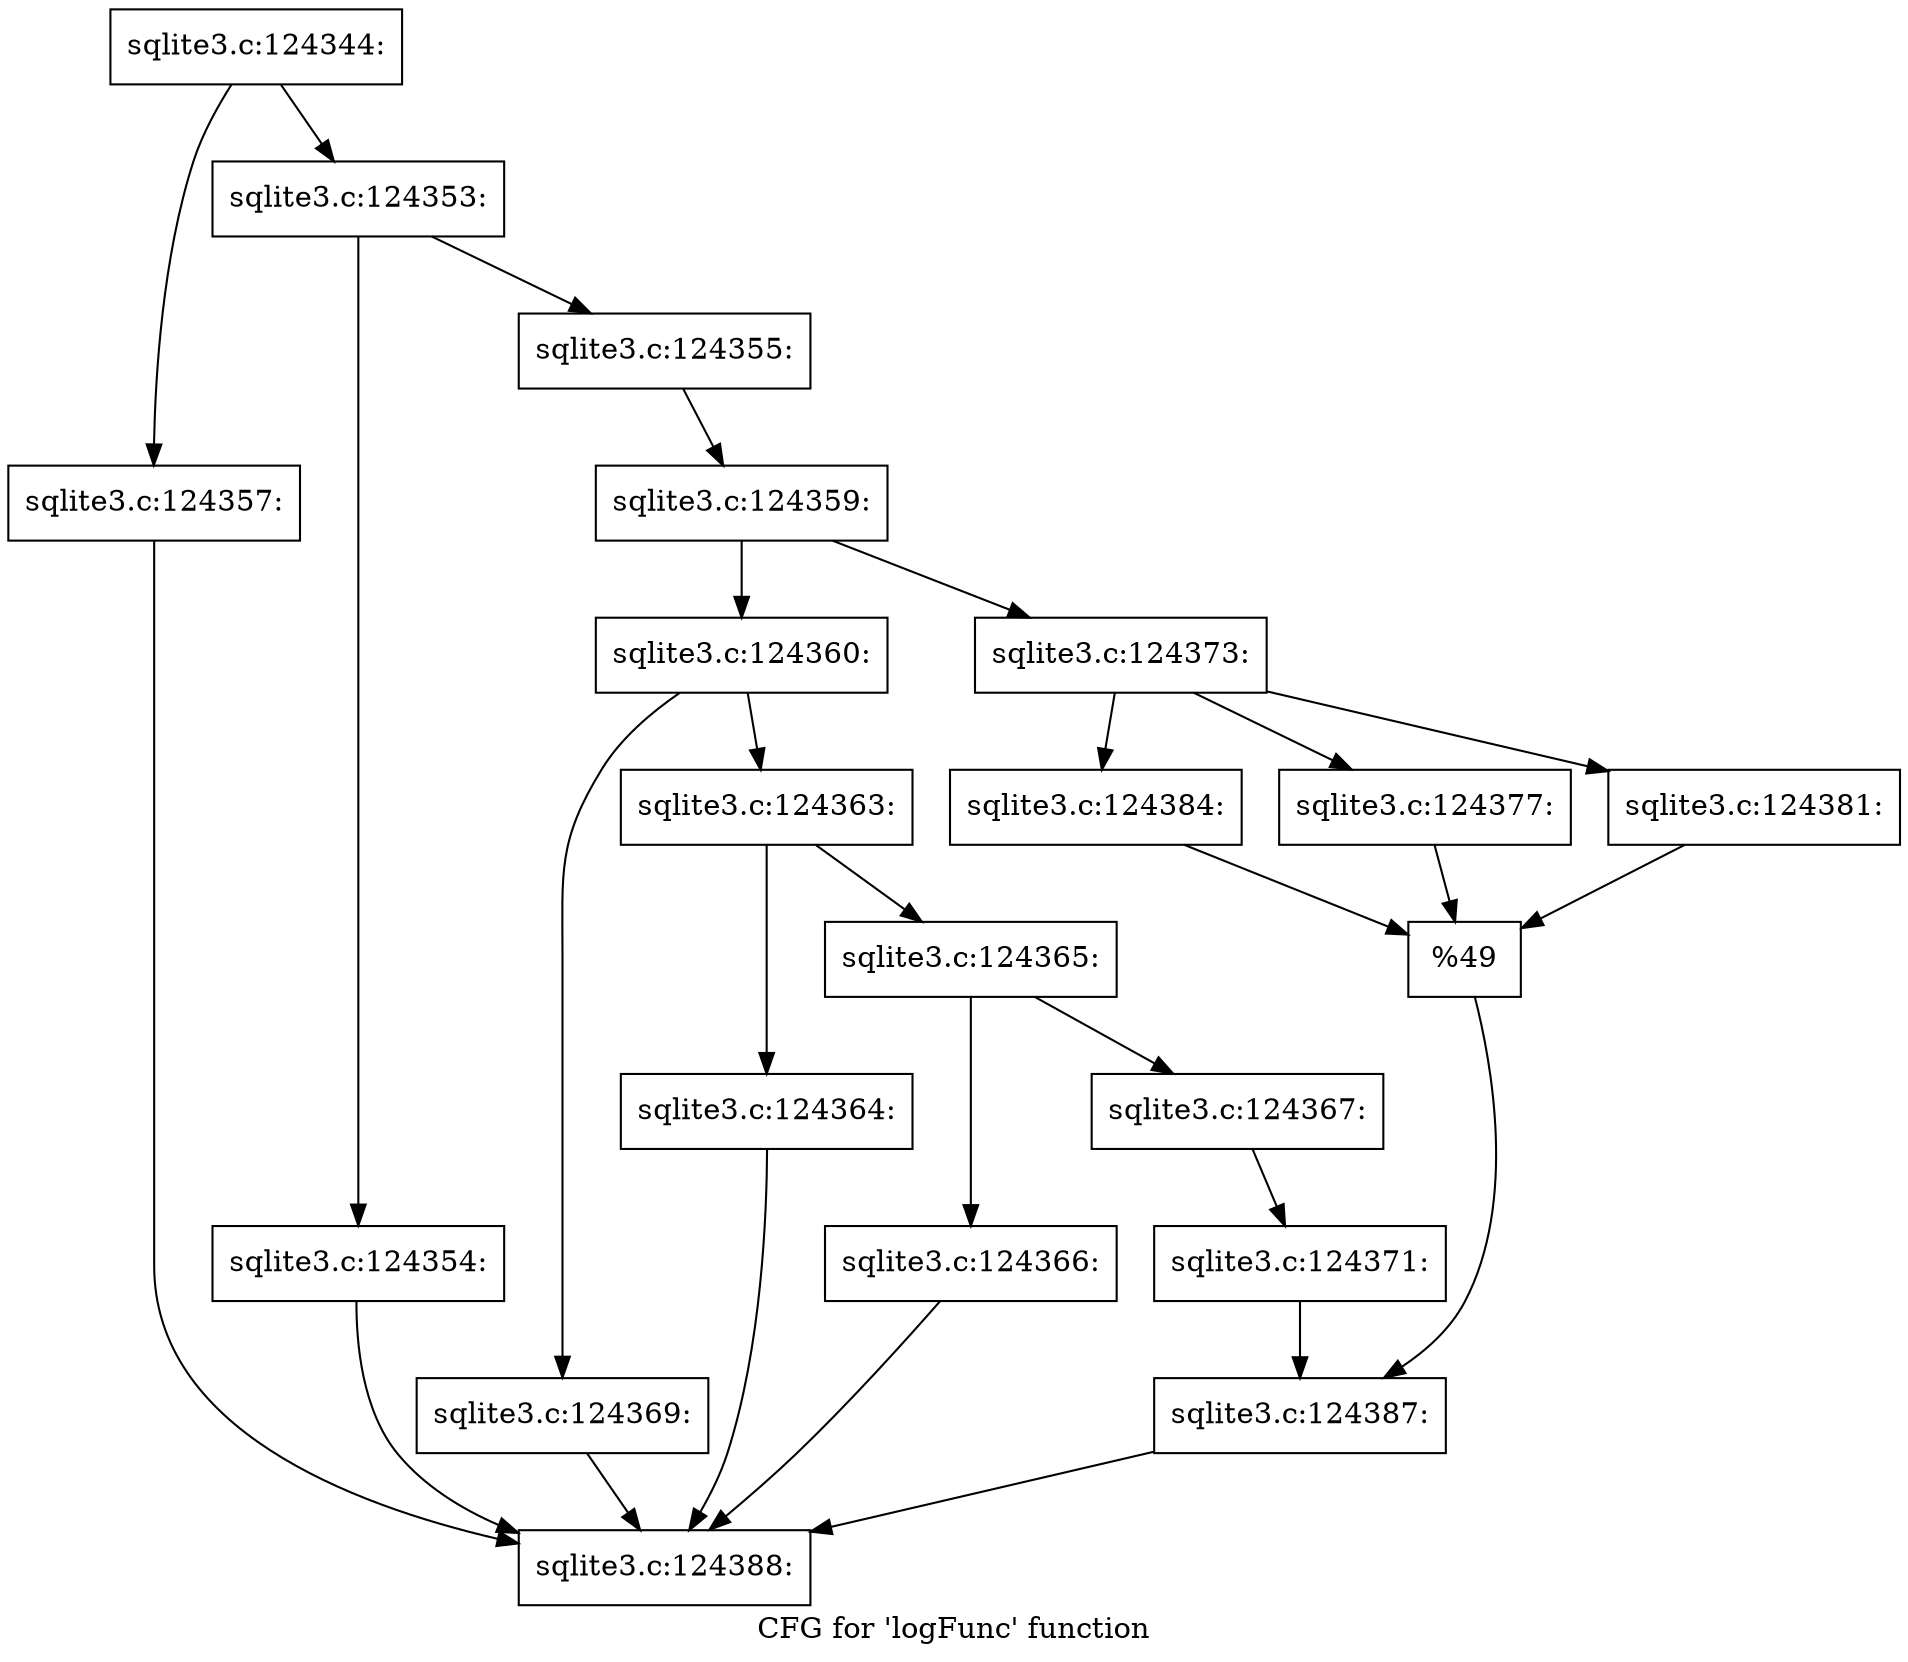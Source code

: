 digraph "CFG for 'logFunc' function" {
	label="CFG for 'logFunc' function";

	Node0x55c0fa603710 [shape=record,label="{sqlite3.c:124344:}"];
	Node0x55c0fa603710 -> Node0x55c0fa607700;
	Node0x55c0fa603710 -> Node0x55c0fa607ae0;
	Node0x55c0fa607ae0 [shape=record,label="{sqlite3.c:124353:}"];
	Node0x55c0fa607ae0 -> Node0x55c0fa607f70;
	Node0x55c0fa607ae0 -> Node0x55c0fa607fc0;
	Node0x55c0fa607f70 [shape=record,label="{sqlite3.c:124354:}"];
	Node0x55c0fa607f70 -> Node0x55c0fa605cc0;
	Node0x55c0fa607fc0 [shape=record,label="{sqlite3.c:124355:}"];
	Node0x55c0fa607fc0 -> Node0x55c0fa607400;
	Node0x55c0fa607700 [shape=record,label="{sqlite3.c:124357:}"];
	Node0x55c0fa607700 -> Node0x55c0fa605cc0;
	Node0x55c0fa607400 [shape=record,label="{sqlite3.c:124359:}"];
	Node0x55c0fa607400 -> Node0x55c0fa608560;
	Node0x55c0fa607400 -> Node0x55c0fa608600;
	Node0x55c0fa608560 [shape=record,label="{sqlite3.c:124360:}"];
	Node0x55c0fa608560 -> Node0x55c0fa608c30;
	Node0x55c0fa608560 -> Node0x55c0fa609010;
	Node0x55c0fa609010 [shape=record,label="{sqlite3.c:124363:}"];
	Node0x55c0fa609010 -> Node0x55c0fa609750;
	Node0x55c0fa609010 -> Node0x55c0fa609980;
	Node0x55c0fa609750 [shape=record,label="{sqlite3.c:124364:}"];
	Node0x55c0fa609750 -> Node0x55c0fa605cc0;
	Node0x55c0fa609980 [shape=record,label="{sqlite3.c:124365:}"];
	Node0x55c0fa609980 -> Node0x55c0fa609f60;
	Node0x55c0fa609980 -> Node0x55c0fa609fb0;
	Node0x55c0fa609f60 [shape=record,label="{sqlite3.c:124366:}"];
	Node0x55c0fa609f60 -> Node0x55c0fa605cc0;
	Node0x55c0fa609fb0 [shape=record,label="{sqlite3.c:124367:}"];
	Node0x55c0fa609fb0 -> Node0x55c0fa6089a0;
	Node0x55c0fa608c30 [shape=record,label="{sqlite3.c:124369:}"];
	Node0x55c0fa608c30 -> Node0x55c0fa605cc0;
	Node0x55c0fa6089a0 [shape=record,label="{sqlite3.c:124371:}"];
	Node0x55c0fa6089a0 -> Node0x55c0fa6085b0;
	Node0x55c0fa608600 [shape=record,label="{sqlite3.c:124373:}"];
	Node0x55c0fa608600 -> Node0x55c0fa60ab30;
	Node0x55c0fa608600 -> Node0x55c0fa60af10;
	Node0x55c0fa608600 -> Node0x55c0fa60b300;
	Node0x55c0fa60af10 [shape=record,label="{sqlite3.c:124377:}"];
	Node0x55c0fa60af10 -> Node0x55c0fa60a8c0;
	Node0x55c0fa60b300 [shape=record,label="{sqlite3.c:124381:}"];
	Node0x55c0fa60b300 -> Node0x55c0fa60a8c0;
	Node0x55c0fa60ab30 [shape=record,label="{sqlite3.c:124384:}"];
	Node0x55c0fa60ab30 -> Node0x55c0fa60a8c0;
	Node0x55c0fa60a8c0 [shape=record,label="{%49}"];
	Node0x55c0fa60a8c0 -> Node0x55c0fa6085b0;
	Node0x55c0fa6085b0 [shape=record,label="{sqlite3.c:124387:}"];
	Node0x55c0fa6085b0 -> Node0x55c0fa605cc0;
	Node0x55c0fa605cc0 [shape=record,label="{sqlite3.c:124388:}"];
}
